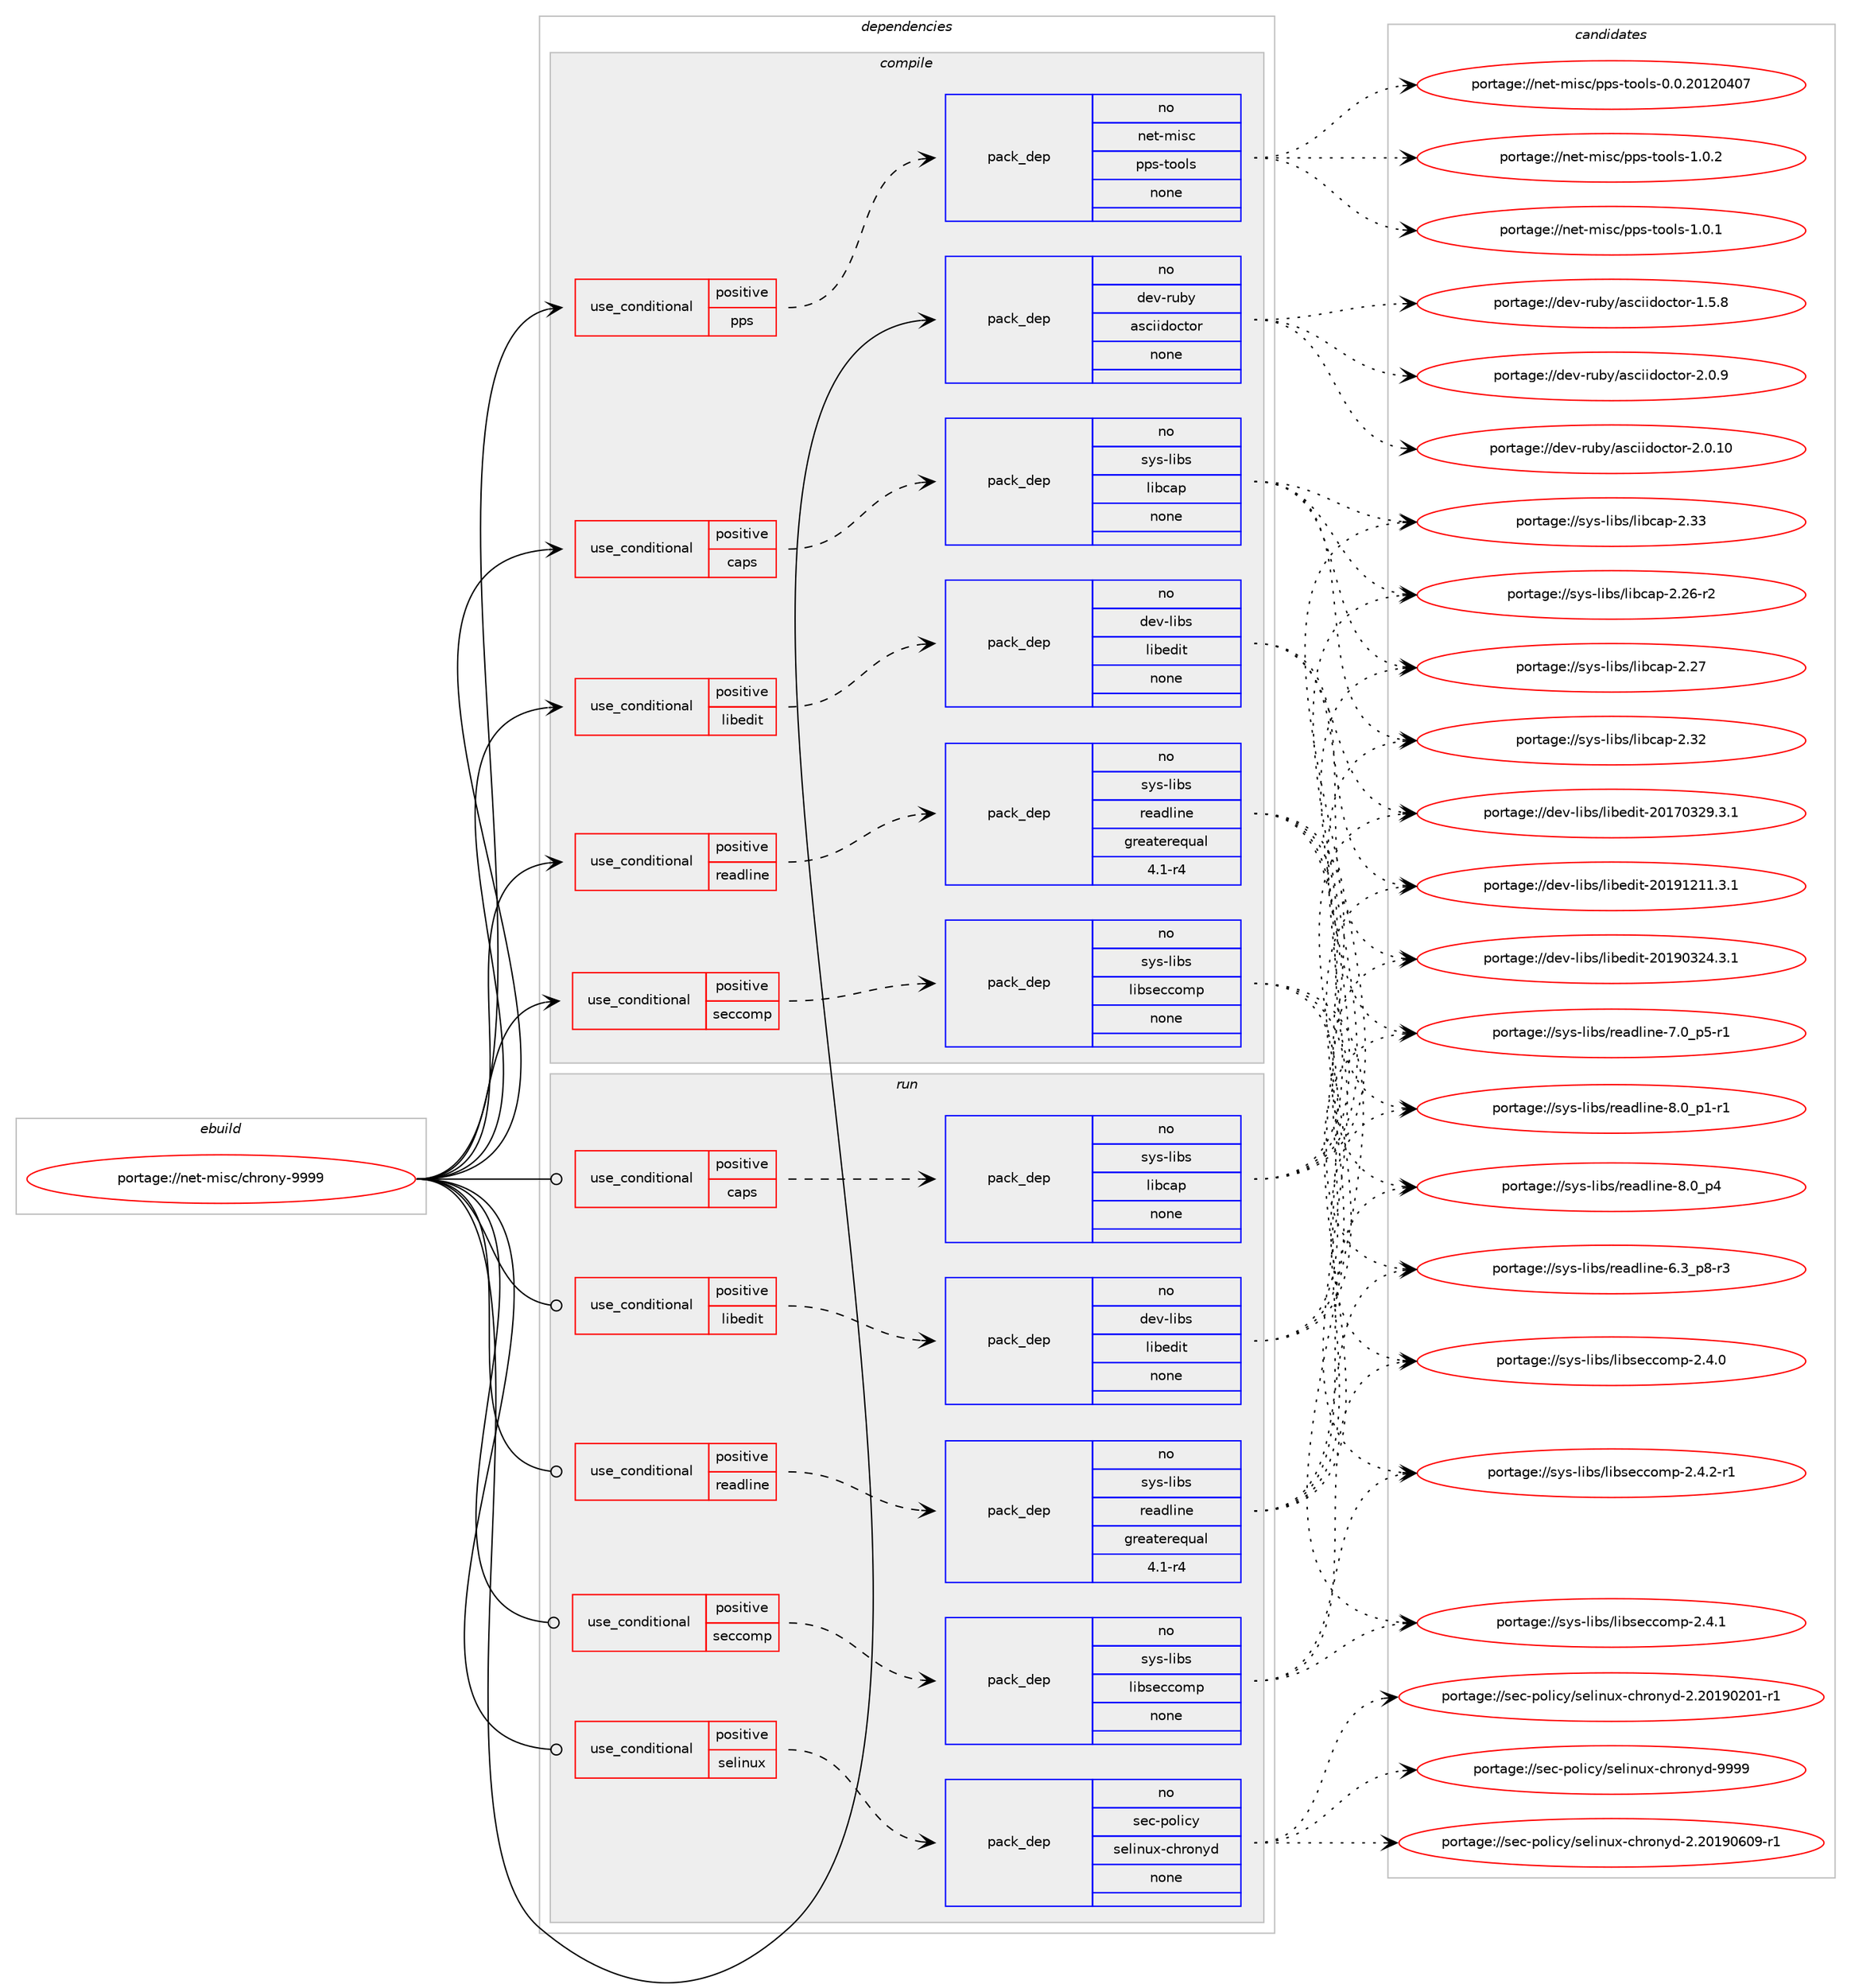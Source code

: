 digraph prolog {

# *************
# Graph options
# *************

newrank=true;
concentrate=true;
compound=true;
graph [rankdir=LR,fontname=Helvetica,fontsize=10,ranksep=1.5];#, ranksep=2.5, nodesep=0.2];
edge  [arrowhead=vee];
node  [fontname=Helvetica,fontsize=10];

# **********
# The ebuild
# **********

subgraph cluster_leftcol {
color=gray;
rank=same;
label=<<i>ebuild</i>>;
id [label="portage://net-misc/chrony-9999", color=red, width=4, href="../net-misc/chrony-9999.svg"];
}

# ****************
# The dependencies
# ****************

subgraph cluster_midcol {
color=gray;
label=<<i>dependencies</i>>;
subgraph cluster_compile {
fillcolor="#eeeeee";
style=filled;
label=<<i>compile</i>>;
subgraph cond10549 {
dependency55467 [label=<<TABLE BORDER="0" CELLBORDER="1" CELLSPACING="0" CELLPADDING="4"><TR><TD ROWSPAN="3" CELLPADDING="10">use_conditional</TD></TR><TR><TD>positive</TD></TR><TR><TD>caps</TD></TR></TABLE>>, shape=none, color=red];
subgraph pack43812 {
dependency55468 [label=<<TABLE BORDER="0" CELLBORDER="1" CELLSPACING="0" CELLPADDING="4" WIDTH="220"><TR><TD ROWSPAN="6" CELLPADDING="30">pack_dep</TD></TR><TR><TD WIDTH="110">no</TD></TR><TR><TD>sys-libs</TD></TR><TR><TD>libcap</TD></TR><TR><TD>none</TD></TR><TR><TD></TD></TR></TABLE>>, shape=none, color=blue];
}
dependency55467:e -> dependency55468:w [weight=20,style="dashed",arrowhead="vee"];
}
id:e -> dependency55467:w [weight=20,style="solid",arrowhead="vee"];
subgraph cond10550 {
dependency55469 [label=<<TABLE BORDER="0" CELLBORDER="1" CELLSPACING="0" CELLPADDING="4"><TR><TD ROWSPAN="3" CELLPADDING="10">use_conditional</TD></TR><TR><TD>positive</TD></TR><TR><TD>libedit</TD></TR></TABLE>>, shape=none, color=red];
subgraph pack43813 {
dependency55470 [label=<<TABLE BORDER="0" CELLBORDER="1" CELLSPACING="0" CELLPADDING="4" WIDTH="220"><TR><TD ROWSPAN="6" CELLPADDING="30">pack_dep</TD></TR><TR><TD WIDTH="110">no</TD></TR><TR><TD>dev-libs</TD></TR><TR><TD>libedit</TD></TR><TR><TD>none</TD></TR><TR><TD></TD></TR></TABLE>>, shape=none, color=blue];
}
dependency55469:e -> dependency55470:w [weight=20,style="dashed",arrowhead="vee"];
}
id:e -> dependency55469:w [weight=20,style="solid",arrowhead="vee"];
subgraph cond10551 {
dependency55471 [label=<<TABLE BORDER="0" CELLBORDER="1" CELLSPACING="0" CELLPADDING="4"><TR><TD ROWSPAN="3" CELLPADDING="10">use_conditional</TD></TR><TR><TD>positive</TD></TR><TR><TD>pps</TD></TR></TABLE>>, shape=none, color=red];
subgraph pack43814 {
dependency55472 [label=<<TABLE BORDER="0" CELLBORDER="1" CELLSPACING="0" CELLPADDING="4" WIDTH="220"><TR><TD ROWSPAN="6" CELLPADDING="30">pack_dep</TD></TR><TR><TD WIDTH="110">no</TD></TR><TR><TD>net-misc</TD></TR><TR><TD>pps-tools</TD></TR><TR><TD>none</TD></TR><TR><TD></TD></TR></TABLE>>, shape=none, color=blue];
}
dependency55471:e -> dependency55472:w [weight=20,style="dashed",arrowhead="vee"];
}
id:e -> dependency55471:w [weight=20,style="solid",arrowhead="vee"];
subgraph cond10552 {
dependency55473 [label=<<TABLE BORDER="0" CELLBORDER="1" CELLSPACING="0" CELLPADDING="4"><TR><TD ROWSPAN="3" CELLPADDING="10">use_conditional</TD></TR><TR><TD>positive</TD></TR><TR><TD>readline</TD></TR></TABLE>>, shape=none, color=red];
subgraph pack43815 {
dependency55474 [label=<<TABLE BORDER="0" CELLBORDER="1" CELLSPACING="0" CELLPADDING="4" WIDTH="220"><TR><TD ROWSPAN="6" CELLPADDING="30">pack_dep</TD></TR><TR><TD WIDTH="110">no</TD></TR><TR><TD>sys-libs</TD></TR><TR><TD>readline</TD></TR><TR><TD>greaterequal</TD></TR><TR><TD>4.1-r4</TD></TR></TABLE>>, shape=none, color=blue];
}
dependency55473:e -> dependency55474:w [weight=20,style="dashed",arrowhead="vee"];
}
id:e -> dependency55473:w [weight=20,style="solid",arrowhead="vee"];
subgraph cond10553 {
dependency55475 [label=<<TABLE BORDER="0" CELLBORDER="1" CELLSPACING="0" CELLPADDING="4"><TR><TD ROWSPAN="3" CELLPADDING="10">use_conditional</TD></TR><TR><TD>positive</TD></TR><TR><TD>seccomp</TD></TR></TABLE>>, shape=none, color=red];
subgraph pack43816 {
dependency55476 [label=<<TABLE BORDER="0" CELLBORDER="1" CELLSPACING="0" CELLPADDING="4" WIDTH="220"><TR><TD ROWSPAN="6" CELLPADDING="30">pack_dep</TD></TR><TR><TD WIDTH="110">no</TD></TR><TR><TD>sys-libs</TD></TR><TR><TD>libseccomp</TD></TR><TR><TD>none</TD></TR><TR><TD></TD></TR></TABLE>>, shape=none, color=blue];
}
dependency55475:e -> dependency55476:w [weight=20,style="dashed",arrowhead="vee"];
}
id:e -> dependency55475:w [weight=20,style="solid",arrowhead="vee"];
subgraph pack43817 {
dependency55477 [label=<<TABLE BORDER="0" CELLBORDER="1" CELLSPACING="0" CELLPADDING="4" WIDTH="220"><TR><TD ROWSPAN="6" CELLPADDING="30">pack_dep</TD></TR><TR><TD WIDTH="110">no</TD></TR><TR><TD>dev-ruby</TD></TR><TR><TD>asciidoctor</TD></TR><TR><TD>none</TD></TR><TR><TD></TD></TR></TABLE>>, shape=none, color=blue];
}
id:e -> dependency55477:w [weight=20,style="solid",arrowhead="vee"];
}
subgraph cluster_compileandrun {
fillcolor="#eeeeee";
style=filled;
label=<<i>compile and run</i>>;
}
subgraph cluster_run {
fillcolor="#eeeeee";
style=filled;
label=<<i>run</i>>;
subgraph cond10554 {
dependency55478 [label=<<TABLE BORDER="0" CELLBORDER="1" CELLSPACING="0" CELLPADDING="4"><TR><TD ROWSPAN="3" CELLPADDING="10">use_conditional</TD></TR><TR><TD>positive</TD></TR><TR><TD>caps</TD></TR></TABLE>>, shape=none, color=red];
subgraph pack43818 {
dependency55479 [label=<<TABLE BORDER="0" CELLBORDER="1" CELLSPACING="0" CELLPADDING="4" WIDTH="220"><TR><TD ROWSPAN="6" CELLPADDING="30">pack_dep</TD></TR><TR><TD WIDTH="110">no</TD></TR><TR><TD>sys-libs</TD></TR><TR><TD>libcap</TD></TR><TR><TD>none</TD></TR><TR><TD></TD></TR></TABLE>>, shape=none, color=blue];
}
dependency55478:e -> dependency55479:w [weight=20,style="dashed",arrowhead="vee"];
}
id:e -> dependency55478:w [weight=20,style="solid",arrowhead="odot"];
subgraph cond10555 {
dependency55480 [label=<<TABLE BORDER="0" CELLBORDER="1" CELLSPACING="0" CELLPADDING="4"><TR><TD ROWSPAN="3" CELLPADDING="10">use_conditional</TD></TR><TR><TD>positive</TD></TR><TR><TD>libedit</TD></TR></TABLE>>, shape=none, color=red];
subgraph pack43819 {
dependency55481 [label=<<TABLE BORDER="0" CELLBORDER="1" CELLSPACING="0" CELLPADDING="4" WIDTH="220"><TR><TD ROWSPAN="6" CELLPADDING="30">pack_dep</TD></TR><TR><TD WIDTH="110">no</TD></TR><TR><TD>dev-libs</TD></TR><TR><TD>libedit</TD></TR><TR><TD>none</TD></TR><TR><TD></TD></TR></TABLE>>, shape=none, color=blue];
}
dependency55480:e -> dependency55481:w [weight=20,style="dashed",arrowhead="vee"];
}
id:e -> dependency55480:w [weight=20,style="solid",arrowhead="odot"];
subgraph cond10556 {
dependency55482 [label=<<TABLE BORDER="0" CELLBORDER="1" CELLSPACING="0" CELLPADDING="4"><TR><TD ROWSPAN="3" CELLPADDING="10">use_conditional</TD></TR><TR><TD>positive</TD></TR><TR><TD>readline</TD></TR></TABLE>>, shape=none, color=red];
subgraph pack43820 {
dependency55483 [label=<<TABLE BORDER="0" CELLBORDER="1" CELLSPACING="0" CELLPADDING="4" WIDTH="220"><TR><TD ROWSPAN="6" CELLPADDING="30">pack_dep</TD></TR><TR><TD WIDTH="110">no</TD></TR><TR><TD>sys-libs</TD></TR><TR><TD>readline</TD></TR><TR><TD>greaterequal</TD></TR><TR><TD>4.1-r4</TD></TR></TABLE>>, shape=none, color=blue];
}
dependency55482:e -> dependency55483:w [weight=20,style="dashed",arrowhead="vee"];
}
id:e -> dependency55482:w [weight=20,style="solid",arrowhead="odot"];
subgraph cond10557 {
dependency55484 [label=<<TABLE BORDER="0" CELLBORDER="1" CELLSPACING="0" CELLPADDING="4"><TR><TD ROWSPAN="3" CELLPADDING="10">use_conditional</TD></TR><TR><TD>positive</TD></TR><TR><TD>seccomp</TD></TR></TABLE>>, shape=none, color=red];
subgraph pack43821 {
dependency55485 [label=<<TABLE BORDER="0" CELLBORDER="1" CELLSPACING="0" CELLPADDING="4" WIDTH="220"><TR><TD ROWSPAN="6" CELLPADDING="30">pack_dep</TD></TR><TR><TD WIDTH="110">no</TD></TR><TR><TD>sys-libs</TD></TR><TR><TD>libseccomp</TD></TR><TR><TD>none</TD></TR><TR><TD></TD></TR></TABLE>>, shape=none, color=blue];
}
dependency55484:e -> dependency55485:w [weight=20,style="dashed",arrowhead="vee"];
}
id:e -> dependency55484:w [weight=20,style="solid",arrowhead="odot"];
subgraph cond10558 {
dependency55486 [label=<<TABLE BORDER="0" CELLBORDER="1" CELLSPACING="0" CELLPADDING="4"><TR><TD ROWSPAN="3" CELLPADDING="10">use_conditional</TD></TR><TR><TD>positive</TD></TR><TR><TD>selinux</TD></TR></TABLE>>, shape=none, color=red];
subgraph pack43822 {
dependency55487 [label=<<TABLE BORDER="0" CELLBORDER="1" CELLSPACING="0" CELLPADDING="4" WIDTH="220"><TR><TD ROWSPAN="6" CELLPADDING="30">pack_dep</TD></TR><TR><TD WIDTH="110">no</TD></TR><TR><TD>sec-policy</TD></TR><TR><TD>selinux-chronyd</TD></TR><TR><TD>none</TD></TR><TR><TD></TD></TR></TABLE>>, shape=none, color=blue];
}
dependency55486:e -> dependency55487:w [weight=20,style="dashed",arrowhead="vee"];
}
id:e -> dependency55486:w [weight=20,style="solid",arrowhead="odot"];
}
}

# **************
# The candidates
# **************

subgraph cluster_choices {
rank=same;
color=gray;
label=<<i>candidates</i>>;

subgraph choice43812 {
color=black;
nodesep=1;
choice1151211154510810598115471081059899971124550465151 [label="portage://sys-libs/libcap-2.33", color=red, width=4,href="../sys-libs/libcap-2.33.svg"];
choice1151211154510810598115471081059899971124550465150 [label="portage://sys-libs/libcap-2.32", color=red, width=4,href="../sys-libs/libcap-2.32.svg"];
choice1151211154510810598115471081059899971124550465055 [label="portage://sys-libs/libcap-2.27", color=red, width=4,href="../sys-libs/libcap-2.27.svg"];
choice11512111545108105981154710810598999711245504650544511450 [label="portage://sys-libs/libcap-2.26-r2", color=red, width=4,href="../sys-libs/libcap-2.26-r2.svg"];
dependency55468:e -> choice1151211154510810598115471081059899971124550465151:w [style=dotted,weight="100"];
dependency55468:e -> choice1151211154510810598115471081059899971124550465150:w [style=dotted,weight="100"];
dependency55468:e -> choice1151211154510810598115471081059899971124550465055:w [style=dotted,weight="100"];
dependency55468:e -> choice11512111545108105981154710810598999711245504650544511450:w [style=dotted,weight="100"];
}
subgraph choice43813 {
color=black;
nodesep=1;
choice1001011184510810598115471081059810110010511645504849574950494946514649 [label="portage://dev-libs/libedit-20191211.3.1", color=red, width=4,href="../dev-libs/libedit-20191211.3.1.svg"];
choice1001011184510810598115471081059810110010511645504849574851505246514649 [label="portage://dev-libs/libedit-20190324.3.1", color=red, width=4,href="../dev-libs/libedit-20190324.3.1.svg"];
choice1001011184510810598115471081059810110010511645504849554851505746514649 [label="portage://dev-libs/libedit-20170329.3.1", color=red, width=4,href="../dev-libs/libedit-20170329.3.1.svg"];
dependency55470:e -> choice1001011184510810598115471081059810110010511645504849574950494946514649:w [style=dotted,weight="100"];
dependency55470:e -> choice1001011184510810598115471081059810110010511645504849574851505246514649:w [style=dotted,weight="100"];
dependency55470:e -> choice1001011184510810598115471081059810110010511645504849554851505746514649:w [style=dotted,weight="100"];
}
subgraph choice43814 {
color=black;
nodesep=1;
choice11010111645109105115994711211211545116111111108115454946484650 [label="portage://net-misc/pps-tools-1.0.2", color=red, width=4,href="../net-misc/pps-tools-1.0.2.svg"];
choice11010111645109105115994711211211545116111111108115454946484649 [label="portage://net-misc/pps-tools-1.0.1", color=red, width=4,href="../net-misc/pps-tools-1.0.1.svg"];
choice1101011164510910511599471121121154511611111110811545484648465048495048524855 [label="portage://net-misc/pps-tools-0.0.20120407", color=red, width=4,href="../net-misc/pps-tools-0.0.20120407.svg"];
dependency55472:e -> choice11010111645109105115994711211211545116111111108115454946484650:w [style=dotted,weight="100"];
dependency55472:e -> choice11010111645109105115994711211211545116111111108115454946484649:w [style=dotted,weight="100"];
dependency55472:e -> choice1101011164510910511599471121121154511611111110811545484648465048495048524855:w [style=dotted,weight="100"];
}
subgraph choice43815 {
color=black;
nodesep=1;
choice11512111545108105981154711410197100108105110101455646489511252 [label="portage://sys-libs/readline-8.0_p4", color=red, width=4,href="../sys-libs/readline-8.0_p4.svg"];
choice115121115451081059811547114101971001081051101014556464895112494511449 [label="portage://sys-libs/readline-8.0_p1-r1", color=red, width=4,href="../sys-libs/readline-8.0_p1-r1.svg"];
choice115121115451081059811547114101971001081051101014555464895112534511449 [label="portage://sys-libs/readline-7.0_p5-r1", color=red, width=4,href="../sys-libs/readline-7.0_p5-r1.svg"];
choice115121115451081059811547114101971001081051101014554465195112564511451 [label="portage://sys-libs/readline-6.3_p8-r3", color=red, width=4,href="../sys-libs/readline-6.3_p8-r3.svg"];
dependency55474:e -> choice11512111545108105981154711410197100108105110101455646489511252:w [style=dotted,weight="100"];
dependency55474:e -> choice115121115451081059811547114101971001081051101014556464895112494511449:w [style=dotted,weight="100"];
dependency55474:e -> choice115121115451081059811547114101971001081051101014555464895112534511449:w [style=dotted,weight="100"];
dependency55474:e -> choice115121115451081059811547114101971001081051101014554465195112564511451:w [style=dotted,weight="100"];
}
subgraph choice43816 {
color=black;
nodesep=1;
choice1151211154510810598115471081059811510199991111091124550465246504511449 [label="portage://sys-libs/libseccomp-2.4.2-r1", color=red, width=4,href="../sys-libs/libseccomp-2.4.2-r1.svg"];
choice115121115451081059811547108105981151019999111109112455046524649 [label="portage://sys-libs/libseccomp-2.4.1", color=red, width=4,href="../sys-libs/libseccomp-2.4.1.svg"];
choice115121115451081059811547108105981151019999111109112455046524648 [label="portage://sys-libs/libseccomp-2.4.0", color=red, width=4,href="../sys-libs/libseccomp-2.4.0.svg"];
dependency55476:e -> choice1151211154510810598115471081059811510199991111091124550465246504511449:w [style=dotted,weight="100"];
dependency55476:e -> choice115121115451081059811547108105981151019999111109112455046524649:w [style=dotted,weight="100"];
dependency55476:e -> choice115121115451081059811547108105981151019999111109112455046524648:w [style=dotted,weight="100"];
}
subgraph choice43817 {
color=black;
nodesep=1;
choice100101118451141179812147971159910510510011199116111114455046484657 [label="portage://dev-ruby/asciidoctor-2.0.9", color=red, width=4,href="../dev-ruby/asciidoctor-2.0.9.svg"];
choice10010111845114117981214797115991051051001119911611111445504648464948 [label="portage://dev-ruby/asciidoctor-2.0.10", color=red, width=4,href="../dev-ruby/asciidoctor-2.0.10.svg"];
choice100101118451141179812147971159910510510011199116111114454946534656 [label="portage://dev-ruby/asciidoctor-1.5.8", color=red, width=4,href="../dev-ruby/asciidoctor-1.5.8.svg"];
dependency55477:e -> choice100101118451141179812147971159910510510011199116111114455046484657:w [style=dotted,weight="100"];
dependency55477:e -> choice10010111845114117981214797115991051051001119911611111445504648464948:w [style=dotted,weight="100"];
dependency55477:e -> choice100101118451141179812147971159910510510011199116111114454946534656:w [style=dotted,weight="100"];
}
subgraph choice43818 {
color=black;
nodesep=1;
choice1151211154510810598115471081059899971124550465151 [label="portage://sys-libs/libcap-2.33", color=red, width=4,href="../sys-libs/libcap-2.33.svg"];
choice1151211154510810598115471081059899971124550465150 [label="portage://sys-libs/libcap-2.32", color=red, width=4,href="../sys-libs/libcap-2.32.svg"];
choice1151211154510810598115471081059899971124550465055 [label="portage://sys-libs/libcap-2.27", color=red, width=4,href="../sys-libs/libcap-2.27.svg"];
choice11512111545108105981154710810598999711245504650544511450 [label="portage://sys-libs/libcap-2.26-r2", color=red, width=4,href="../sys-libs/libcap-2.26-r2.svg"];
dependency55479:e -> choice1151211154510810598115471081059899971124550465151:w [style=dotted,weight="100"];
dependency55479:e -> choice1151211154510810598115471081059899971124550465150:w [style=dotted,weight="100"];
dependency55479:e -> choice1151211154510810598115471081059899971124550465055:w [style=dotted,weight="100"];
dependency55479:e -> choice11512111545108105981154710810598999711245504650544511450:w [style=dotted,weight="100"];
}
subgraph choice43819 {
color=black;
nodesep=1;
choice1001011184510810598115471081059810110010511645504849574950494946514649 [label="portage://dev-libs/libedit-20191211.3.1", color=red, width=4,href="../dev-libs/libedit-20191211.3.1.svg"];
choice1001011184510810598115471081059810110010511645504849574851505246514649 [label="portage://dev-libs/libedit-20190324.3.1", color=red, width=4,href="../dev-libs/libedit-20190324.3.1.svg"];
choice1001011184510810598115471081059810110010511645504849554851505746514649 [label="portage://dev-libs/libedit-20170329.3.1", color=red, width=4,href="../dev-libs/libedit-20170329.3.1.svg"];
dependency55481:e -> choice1001011184510810598115471081059810110010511645504849574950494946514649:w [style=dotted,weight="100"];
dependency55481:e -> choice1001011184510810598115471081059810110010511645504849574851505246514649:w [style=dotted,weight="100"];
dependency55481:e -> choice1001011184510810598115471081059810110010511645504849554851505746514649:w [style=dotted,weight="100"];
}
subgraph choice43820 {
color=black;
nodesep=1;
choice11512111545108105981154711410197100108105110101455646489511252 [label="portage://sys-libs/readline-8.0_p4", color=red, width=4,href="../sys-libs/readline-8.0_p4.svg"];
choice115121115451081059811547114101971001081051101014556464895112494511449 [label="portage://sys-libs/readline-8.0_p1-r1", color=red, width=4,href="../sys-libs/readline-8.0_p1-r1.svg"];
choice115121115451081059811547114101971001081051101014555464895112534511449 [label="portage://sys-libs/readline-7.0_p5-r1", color=red, width=4,href="../sys-libs/readline-7.0_p5-r1.svg"];
choice115121115451081059811547114101971001081051101014554465195112564511451 [label="portage://sys-libs/readline-6.3_p8-r3", color=red, width=4,href="../sys-libs/readline-6.3_p8-r3.svg"];
dependency55483:e -> choice11512111545108105981154711410197100108105110101455646489511252:w [style=dotted,weight="100"];
dependency55483:e -> choice115121115451081059811547114101971001081051101014556464895112494511449:w [style=dotted,weight="100"];
dependency55483:e -> choice115121115451081059811547114101971001081051101014555464895112534511449:w [style=dotted,weight="100"];
dependency55483:e -> choice115121115451081059811547114101971001081051101014554465195112564511451:w [style=dotted,weight="100"];
}
subgraph choice43821 {
color=black;
nodesep=1;
choice1151211154510810598115471081059811510199991111091124550465246504511449 [label="portage://sys-libs/libseccomp-2.4.2-r1", color=red, width=4,href="../sys-libs/libseccomp-2.4.2-r1.svg"];
choice115121115451081059811547108105981151019999111109112455046524649 [label="portage://sys-libs/libseccomp-2.4.1", color=red, width=4,href="../sys-libs/libseccomp-2.4.1.svg"];
choice115121115451081059811547108105981151019999111109112455046524648 [label="portage://sys-libs/libseccomp-2.4.0", color=red, width=4,href="../sys-libs/libseccomp-2.4.0.svg"];
dependency55485:e -> choice1151211154510810598115471081059811510199991111091124550465246504511449:w [style=dotted,weight="100"];
dependency55485:e -> choice115121115451081059811547108105981151019999111109112455046524649:w [style=dotted,weight="100"];
dependency55485:e -> choice115121115451081059811547108105981151019999111109112455046524648:w [style=dotted,weight="100"];
}
subgraph choice43822 {
color=black;
nodesep=1;
choice1151019945112111108105991214711510110810511011712045991041141111101211004557575757 [label="portage://sec-policy/selinux-chronyd-9999", color=red, width=4,href="../sec-policy/selinux-chronyd-9999.svg"];
choice11510199451121111081059912147115101108105110117120459910411411111012110045504650484957485448574511449 [label="portage://sec-policy/selinux-chronyd-2.20190609-r1", color=red, width=4,href="../sec-policy/selinux-chronyd-2.20190609-r1.svg"];
choice11510199451121111081059912147115101108105110117120459910411411111012110045504650484957485048494511449 [label="portage://sec-policy/selinux-chronyd-2.20190201-r1", color=red, width=4,href="../sec-policy/selinux-chronyd-2.20190201-r1.svg"];
dependency55487:e -> choice1151019945112111108105991214711510110810511011712045991041141111101211004557575757:w [style=dotted,weight="100"];
dependency55487:e -> choice11510199451121111081059912147115101108105110117120459910411411111012110045504650484957485448574511449:w [style=dotted,weight="100"];
dependency55487:e -> choice11510199451121111081059912147115101108105110117120459910411411111012110045504650484957485048494511449:w [style=dotted,weight="100"];
}
}

}
